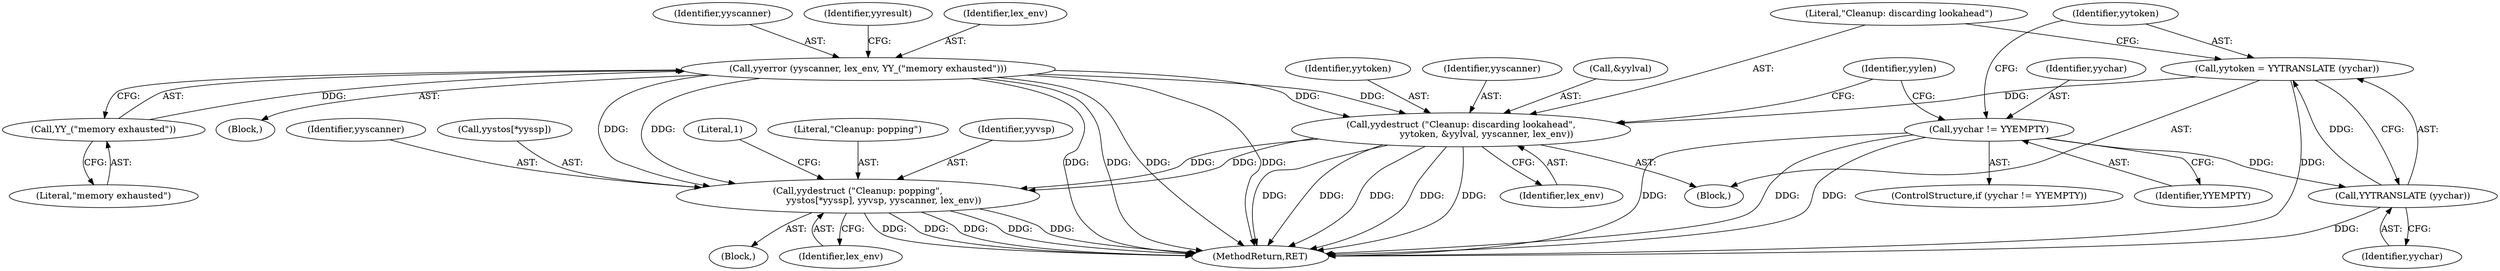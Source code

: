 digraph "0_yara_925bcf3c3b0a28b5b78e25d9efda5c0bf27ae699_1@pointer" {
"1001863" [label="(Call,yydestruct (\"Cleanup: discarding lookahead\",\n                  yytoken, &yylval, yyscanner, lex_env))"];
"1001859" [label="(Call,yytoken = YYTRANSLATE (yychar))"];
"1001861" [label="(Call,YYTRANSLATE (yychar))"];
"1001855" [label="(Call,yychar != YYEMPTY)"];
"1001845" [label="(Call,yyerror (yyscanner, lex_env, YY_(\"memory exhausted\")))"];
"1001848" [label="(Call,YY_(\"memory exhausted\"))"];
"1001880" [label="(Call,yydestruct (\"Cleanup: popping\",\n                  yystos[*yyssp], yyvsp, yyscanner, lex_env))"];
"1001863" [label="(Call,yydestruct (\"Cleanup: discarding lookahead\",\n                  yytoken, &yylval, yyscanner, lex_env))"];
"1001854" [label="(ControlStructure,if (yychar != YYEMPTY))"];
"1001880" [label="(Call,yydestruct (\"Cleanup: popping\",\n                  yystos[*yyssp], yyvsp, yyscanner, lex_env))"];
"1001887" [label="(Identifier,yyscanner)"];
"1001848" [label="(Call,YY_(\"memory exhausted\"))"];
"1001847" [label="(Identifier,lex_env)"];
"1001856" [label="(Identifier,yychar)"];
"1001888" [label="(Identifier,lex_env)"];
"1001890" [label="(Literal,1)"];
"1001882" [label="(Call,yystos[*yyssp])"];
"1001865" [label="(Identifier,yytoken)"];
"1001861" [label="(Call,YYTRANSLATE (yychar))"];
"1001864" [label="(Literal,\"Cleanup: discarding lookahead\")"];
"1001855" [label="(Call,yychar != YYEMPTY)"];
"1001849" [label="(Literal,\"memory exhausted\")"];
"1001846" [label="(Identifier,yyscanner)"];
"1001862" [label="(Identifier,yychar)"];
"1000216" [label="(Block,)"];
"1001868" [label="(Identifier,yyscanner)"];
"1001851" [label="(Identifier,yyresult)"];
"1001866" [label="(Call,&yylval)"];
"1001886" [label="(Identifier,yyvsp)"];
"1001858" [label="(Block,)"];
"1001871" [label="(Identifier,yylen)"];
"1001905" [label="(MethodReturn,RET)"];
"1001845" [label="(Call,yyerror (yyscanner, lex_env, YY_(\"memory exhausted\")))"];
"1001857" [label="(Identifier,YYEMPTY)"];
"1001881" [label="(Literal,\"Cleanup: popping\")"];
"1001859" [label="(Call,yytoken = YYTRANSLATE (yychar))"];
"1001879" [label="(Block,)"];
"1001869" [label="(Identifier,lex_env)"];
"1001860" [label="(Identifier,yytoken)"];
"1001863" -> "1001858"  [label="AST: "];
"1001863" -> "1001869"  [label="CFG: "];
"1001864" -> "1001863"  [label="AST: "];
"1001865" -> "1001863"  [label="AST: "];
"1001866" -> "1001863"  [label="AST: "];
"1001868" -> "1001863"  [label="AST: "];
"1001869" -> "1001863"  [label="AST: "];
"1001871" -> "1001863"  [label="CFG: "];
"1001863" -> "1001905"  [label="DDG: "];
"1001863" -> "1001905"  [label="DDG: "];
"1001863" -> "1001905"  [label="DDG: "];
"1001863" -> "1001905"  [label="DDG: "];
"1001863" -> "1001905"  [label="DDG: "];
"1001859" -> "1001863"  [label="DDG: "];
"1001845" -> "1001863"  [label="DDG: "];
"1001845" -> "1001863"  [label="DDG: "];
"1001863" -> "1001880"  [label="DDG: "];
"1001863" -> "1001880"  [label="DDG: "];
"1001859" -> "1001858"  [label="AST: "];
"1001859" -> "1001861"  [label="CFG: "];
"1001860" -> "1001859"  [label="AST: "];
"1001861" -> "1001859"  [label="AST: "];
"1001864" -> "1001859"  [label="CFG: "];
"1001859" -> "1001905"  [label="DDG: "];
"1001861" -> "1001859"  [label="DDG: "];
"1001861" -> "1001862"  [label="CFG: "];
"1001862" -> "1001861"  [label="AST: "];
"1001861" -> "1001905"  [label="DDG: "];
"1001855" -> "1001861"  [label="DDG: "];
"1001855" -> "1001854"  [label="AST: "];
"1001855" -> "1001857"  [label="CFG: "];
"1001856" -> "1001855"  [label="AST: "];
"1001857" -> "1001855"  [label="AST: "];
"1001860" -> "1001855"  [label="CFG: "];
"1001871" -> "1001855"  [label="CFG: "];
"1001855" -> "1001905"  [label="DDG: "];
"1001855" -> "1001905"  [label="DDG: "];
"1001855" -> "1001905"  [label="DDG: "];
"1001845" -> "1000216"  [label="AST: "];
"1001845" -> "1001848"  [label="CFG: "];
"1001846" -> "1001845"  [label="AST: "];
"1001847" -> "1001845"  [label="AST: "];
"1001848" -> "1001845"  [label="AST: "];
"1001851" -> "1001845"  [label="CFG: "];
"1001845" -> "1001905"  [label="DDG: "];
"1001845" -> "1001905"  [label="DDG: "];
"1001845" -> "1001905"  [label="DDG: "];
"1001845" -> "1001905"  [label="DDG: "];
"1001848" -> "1001845"  [label="DDG: "];
"1001845" -> "1001880"  [label="DDG: "];
"1001845" -> "1001880"  [label="DDG: "];
"1001848" -> "1001849"  [label="CFG: "];
"1001849" -> "1001848"  [label="AST: "];
"1001880" -> "1001879"  [label="AST: "];
"1001880" -> "1001888"  [label="CFG: "];
"1001881" -> "1001880"  [label="AST: "];
"1001882" -> "1001880"  [label="AST: "];
"1001886" -> "1001880"  [label="AST: "];
"1001887" -> "1001880"  [label="AST: "];
"1001888" -> "1001880"  [label="AST: "];
"1001890" -> "1001880"  [label="CFG: "];
"1001880" -> "1001905"  [label="DDG: "];
"1001880" -> "1001905"  [label="DDG: "];
"1001880" -> "1001905"  [label="DDG: "];
"1001880" -> "1001905"  [label="DDG: "];
"1001880" -> "1001905"  [label="DDG: "];
}
